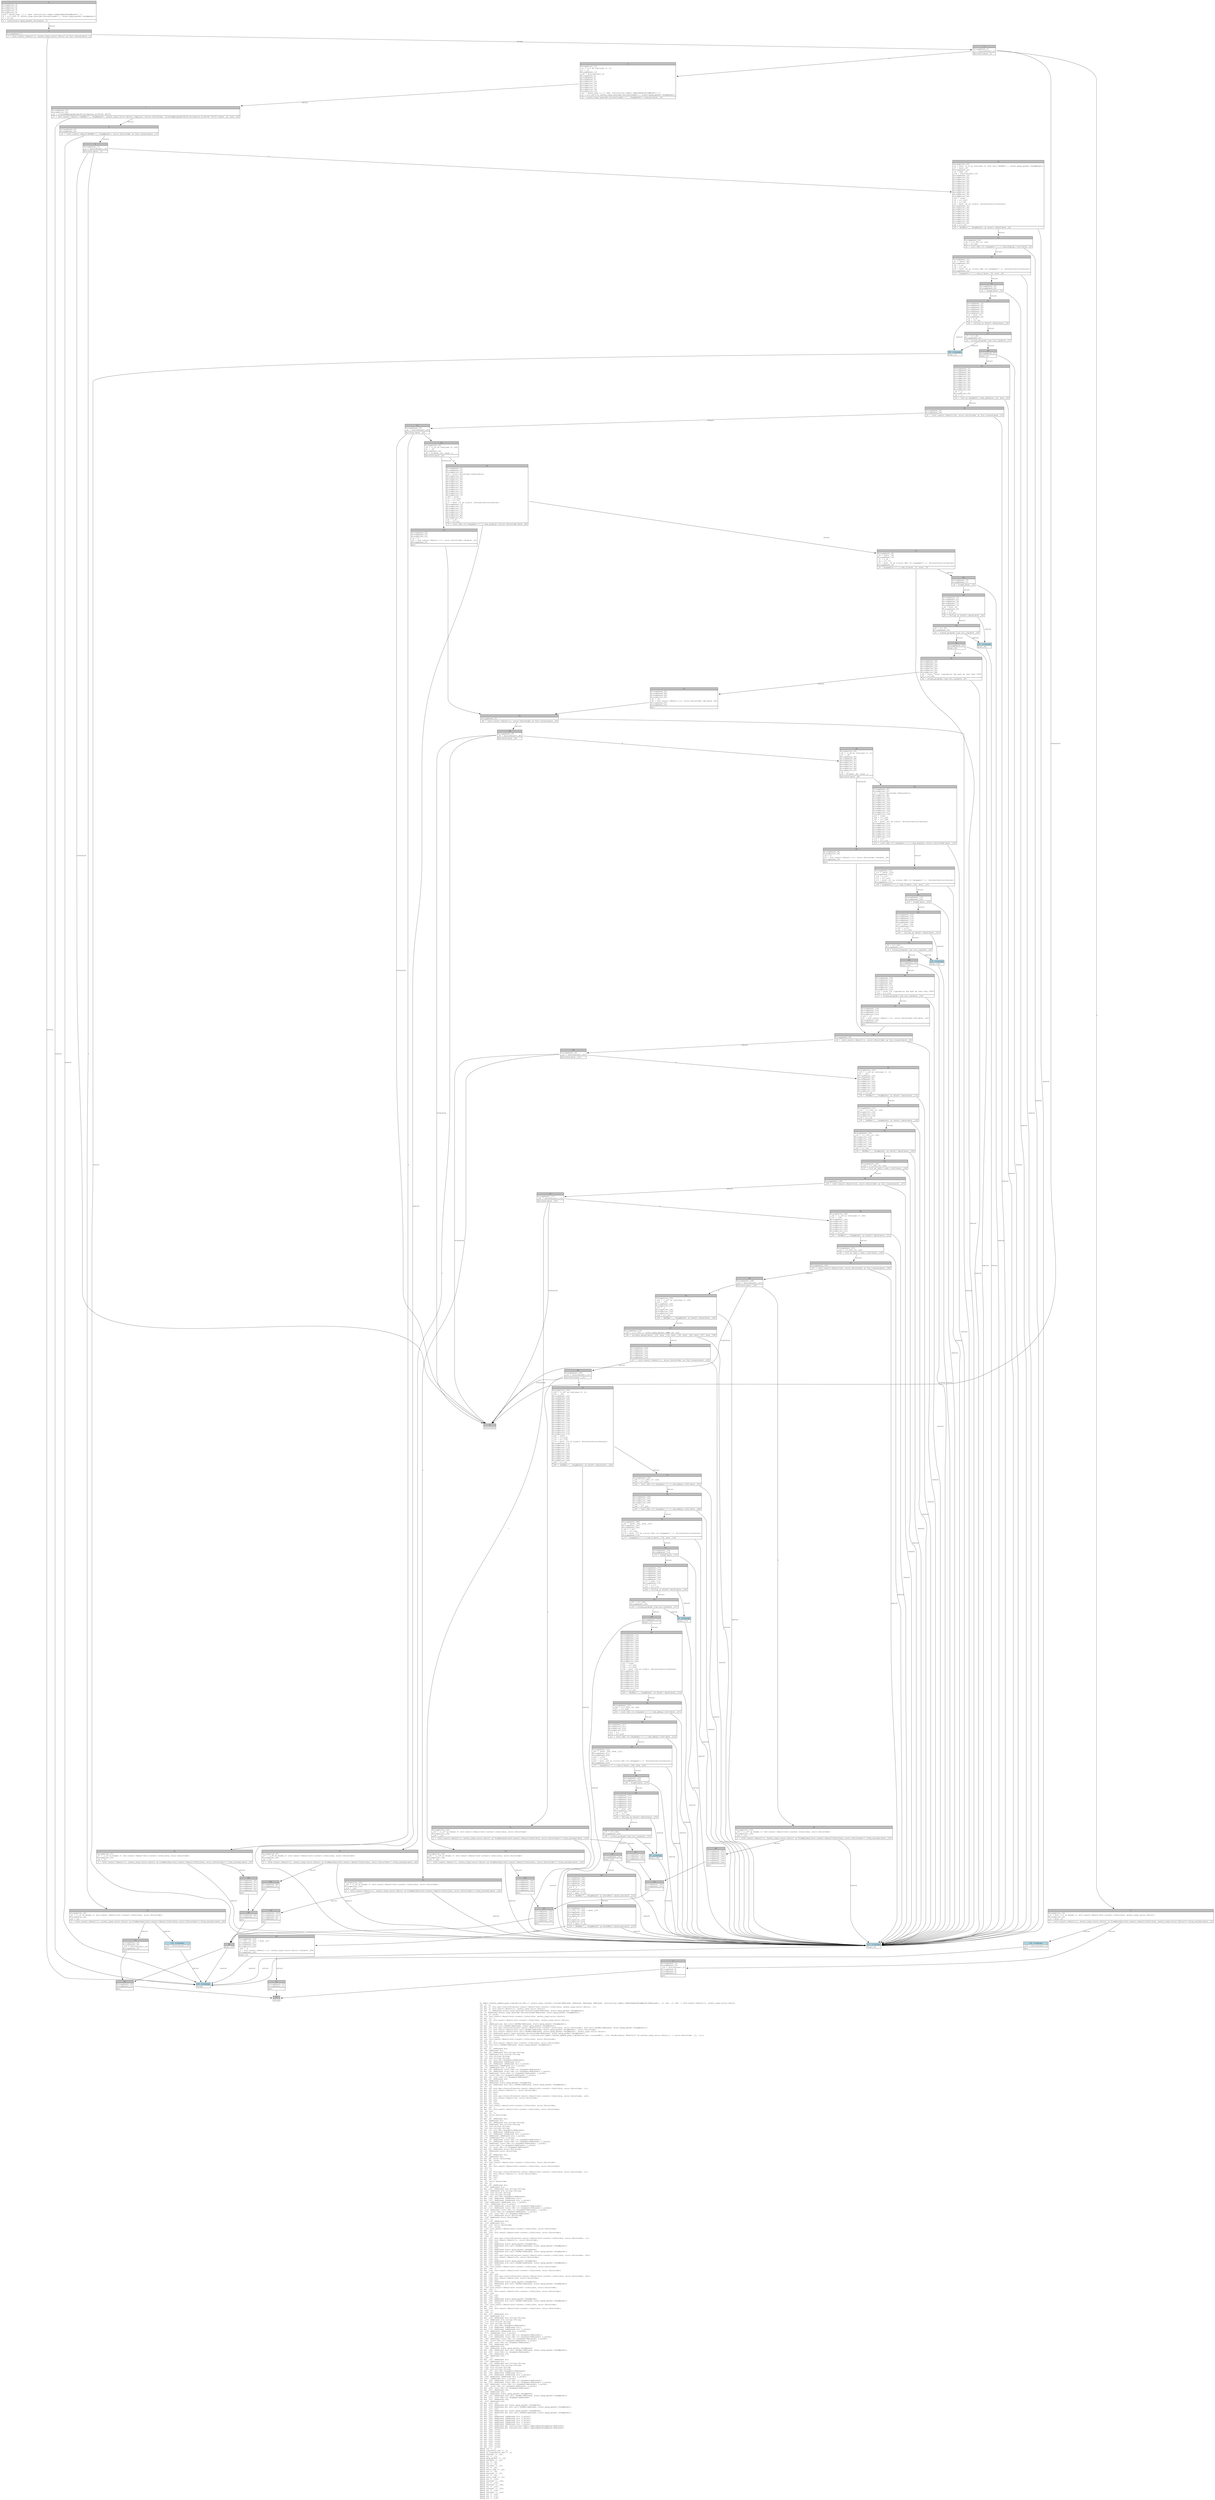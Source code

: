 digraph Mir_0_5571 {
    graph [fontname="Courier, monospace"];
    node [fontname="Courier, monospace"];
    edge [fontname="Courier, monospace"];
    label=<fn admin::handle_update_perp_liquidation_fee(_1: anchor_lang::context::Context&lt;ReErased, ReErased, ReErased, ReErased, instructions::admin::AdminUpdatePerpMarket&lt;ReErased&gt;&gt;, _2: u32, _3: u32) -&gt; std::result::Result&lt;(), anchor_lang::error::Error&gt;<br align="left"/>let _4: ();<br align="left"/>let mut _5: std::ops::ControlFlow&lt;std::result::Result&lt;std::convert::Infallible, anchor_lang::error::Error&gt;, ()&gt;;<br align="left"/>let mut _6: std::result::Result&lt;(), anchor_lang::error::Error&gt;;<br align="left"/>let mut _7: &amp;ReErased anchor_lang::prelude::AccountLoader&lt;ReErased, state::perp_market::PerpMarket&gt;;<br align="left"/>let _8: &amp;ReErased anchor_lang::prelude::AccountLoader&lt;ReErased, state::perp_market::PerpMarket&gt;;<br align="left"/>let mut _9: isize;<br align="left"/>let _10: std::result::Result&lt;std::convert::Infallible, anchor_lang::error::Error&gt;;<br align="left"/>let mut _11: !;<br align="left"/>let mut _12: std::result::Result&lt;std::convert::Infallible, anchor_lang::error::Error&gt;;<br align="left"/>let _13: ();<br align="left"/>let _14: &amp;ReErased mut std::cell::RefMut&lt;ReErased, state::perp_market::PerpMarket&gt;;<br align="left"/>let mut _15: std::cell::RefMut&lt;ReErased, state::perp_market::PerpMarket&gt;;<br align="left"/>let mut _16: std::ops::ControlFlow&lt;std::result::Result&lt;std::convert::Infallible, error::ErrorCode&gt;, std::cell::RefMut&lt;ReErased, state::perp_market::PerpMarket&gt;&gt;;<br align="left"/>let mut _17: std::result::Result&lt;std::cell::RefMut&lt;ReErased, state::perp_market::PerpMarket&gt;, error::ErrorCode&gt;;<br align="left"/>let mut _18: std::result::Result&lt;std::cell::RefMut&lt;ReErased, state::perp_market::PerpMarket&gt;, anchor_lang::error::Error&gt;;<br align="left"/>let mut _19: &amp;ReErased anchor_lang::prelude::AccountLoader&lt;ReErased, state::perp_market::PerpMarket&gt;;<br align="left"/>let mut _20: Closure(DefId(0:5572 ~ drift[d311]::instructions::admin::handle_update_perp_liquidation_fee::{closure#0}), [i32, Binder(extern &quot;RustCall&quot; fn((anchor_lang::error::Error,)) -&gt; error::ErrorCode, []), ()]);<br align="left"/>let mut _21: isize;<br align="left"/>let _22: std::result::Result&lt;std::convert::Infallible, error::ErrorCode&gt;;<br align="left"/>let mut _23: !;<br align="left"/>let mut _24: std::result::Result&lt;std::convert::Infallible, error::ErrorCode&gt;;<br align="left"/>let _25: std::cell::RefMut&lt;ReErased, state::perp_market::PerpMarket&gt;;<br align="left"/>let _26: ();<br align="left"/>let mut _27: &amp;ReErased str;<br align="left"/>let _28: &amp;ReErased str;<br align="left"/>let mut _29: &amp;ReErased std::string::String;<br align="left"/>let _30: &amp;ReErased std::string::String;<br align="left"/>let _31: std::string::String;<br align="left"/>let _32: std::string::String;<br align="left"/>let mut _33: std::fmt::Arguments&lt;ReErased&gt;;<br align="left"/>let mut _34: &amp;ReErased [&amp;ReErased str];<br align="left"/>let mut _35: &amp;ReErased [&amp;ReErased str; 2_usize];<br align="left"/>let _36: &amp;ReErased [&amp;ReErased str; 2_usize];<br align="left"/>let _37: [&amp;ReErased str; 2_usize];<br align="left"/>let mut _38: &amp;ReErased [core::fmt::rt::Argument&lt;ReErased&gt;];<br align="left"/>let mut _39: &amp;ReErased [core::fmt::rt::Argument&lt;ReErased&gt;; 1_usize];<br align="left"/>let _40: &amp;ReErased [core::fmt::rt::Argument&lt;ReErased&gt;; 1_usize];<br align="left"/>let _41: [core::fmt::rt::Argument&lt;ReErased&gt;; 1_usize];<br align="left"/>let mut _42: core::fmt::rt::Argument&lt;ReErased&gt;;<br align="left"/>let mut _43: &amp;ReErased u16;<br align="left"/>let _44: &amp;ReErased u16;<br align="left"/>let _45: &amp;ReErased state::perp_market::PerpMarket;<br align="left"/>let mut _46: &amp;ReErased std::cell::RefMut&lt;ReErased, state::perp_market::PerpMarket&gt;;<br align="left"/>let _47: ();<br align="left"/>let mut _48: std::ops::ControlFlow&lt;std::result::Result&lt;std::convert::Infallible, error::ErrorCode&gt;, ()&gt;;<br align="left"/>let mut _49: std::result::Result&lt;(), error::ErrorCode&gt;;<br align="left"/>let mut _50: bool;<br align="left"/>let mut _51: u32;<br align="left"/>let mut _52: std::ops::ControlFlow&lt;std::result::Result&lt;std::convert::Infallible, error::ErrorCode&gt;, u32&gt;;<br align="left"/>let mut _53: std::result::Result&lt;u32, error::ErrorCode&gt;;<br align="left"/>let mut _54: u32;<br align="left"/>let mut _55: u32;<br align="left"/>let mut _56: isize;<br align="left"/>let _57: std::result::Result&lt;std::convert::Infallible, error::ErrorCode&gt;;<br align="left"/>let mut _58: !;<br align="left"/>let mut _59: std::result::Result&lt;std::convert::Infallible, error::ErrorCode&gt;;<br align="left"/>let _60: u32;<br align="left"/>let mut _61: ();<br align="left"/>let _62: error::ErrorCode;<br align="left"/>let _63: ();<br align="left"/>let mut _64: &amp;ReErased str;<br align="left"/>let _65: &amp;ReErased str;<br align="left"/>let mut _66: &amp;ReErased std::string::String;<br align="left"/>let _67: &amp;ReErased std::string::String;<br align="left"/>let _68: std::string::String;<br align="left"/>let _69: std::string::String;<br align="left"/>let mut _70: std::fmt::Arguments&lt;ReErased&gt;;<br align="left"/>let mut _71: &amp;ReErased [&amp;ReErased str];<br align="left"/>let mut _72: &amp;ReErased [&amp;ReErased str; 2_usize];<br align="left"/>let _73: &amp;ReErased [&amp;ReErased str; 2_usize];<br align="left"/>let _74: [&amp;ReErased str; 2_usize];<br align="left"/>let mut _75: &amp;ReErased [core::fmt::rt::Argument&lt;ReErased&gt;];<br align="left"/>let mut _76: &amp;ReErased [core::fmt::rt::Argument&lt;ReErased&gt;; 1_usize];<br align="left"/>let _77: &amp;ReErased [core::fmt::rt::Argument&lt;ReErased&gt;; 1_usize];<br align="left"/>let _78: [core::fmt::rt::Argument&lt;ReErased&gt;; 1_usize];<br align="left"/>let mut _79: core::fmt::rt::Argument&lt;ReErased&gt;;<br align="left"/>let mut _80: &amp;ReErased error::ErrorCode;<br align="left"/>let _81: &amp;ReErased error::ErrorCode;<br align="left"/>let _82: ();<br align="left"/>let mut _83: &amp;ReErased str;<br align="left"/>let _84: &amp;ReErased str;<br align="left"/>let mut _85: error::ErrorCode;<br align="left"/>let mut _86: isize;<br align="left"/>let _87: std::result::Result&lt;std::convert::Infallible, error::ErrorCode&gt;;<br align="left"/>let mut _88: !;<br align="left"/>let mut _89: std::result::Result&lt;std::convert::Infallible, error::ErrorCode&gt;;<br align="left"/>let _90: ();<br align="left"/>let _91: ();<br align="left"/>let mut _92: std::ops::ControlFlow&lt;std::result::Result&lt;std::convert::Infallible, error::ErrorCode&gt;, ()&gt;;<br align="left"/>let mut _93: std::result::Result&lt;(), error::ErrorCode&gt;;<br align="left"/>let mut _94: bool;<br align="left"/>let mut _95: u32;<br align="left"/>let mut _96: ();<br align="left"/>let _97: error::ErrorCode;<br align="left"/>let _98: ();<br align="left"/>let mut _99: &amp;ReErased str;<br align="left"/>let _100: &amp;ReErased str;<br align="left"/>let mut _101: &amp;ReErased std::string::String;<br align="left"/>let _102: &amp;ReErased std::string::String;<br align="left"/>let _103: std::string::String;<br align="left"/>let _104: std::string::String;<br align="left"/>let mut _105: std::fmt::Arguments&lt;ReErased&gt;;<br align="left"/>let mut _106: &amp;ReErased [&amp;ReErased str];<br align="left"/>let mut _107: &amp;ReErased [&amp;ReErased str; 2_usize];<br align="left"/>let _108: &amp;ReErased [&amp;ReErased str; 2_usize];<br align="left"/>let _109: [&amp;ReErased str; 2_usize];<br align="left"/>let mut _110: &amp;ReErased [core::fmt::rt::Argument&lt;ReErased&gt;];<br align="left"/>let mut _111: &amp;ReErased [core::fmt::rt::Argument&lt;ReErased&gt;; 1_usize];<br align="left"/>let _112: &amp;ReErased [core::fmt::rt::Argument&lt;ReErased&gt;; 1_usize];<br align="left"/>let _113: [core::fmt::rt::Argument&lt;ReErased&gt;; 1_usize];<br align="left"/>let mut _114: core::fmt::rt::Argument&lt;ReErased&gt;;<br align="left"/>let mut _115: &amp;ReErased error::ErrorCode;<br align="left"/>let _116: &amp;ReErased error::ErrorCode;<br align="left"/>let _117: ();<br align="left"/>let mut _118: &amp;ReErased str;<br align="left"/>let _119: &amp;ReErased str;<br align="left"/>let mut _120: error::ErrorCode;<br align="left"/>let mut _121: isize;<br align="left"/>let _122: std::result::Result&lt;std::convert::Infallible, error::ErrorCode&gt;;<br align="left"/>let mut _123: !;<br align="left"/>let mut _124: std::result::Result&lt;std::convert::Infallible, error::ErrorCode&gt;;<br align="left"/>let _125: ();<br align="left"/>let _126: ();<br align="left"/>let mut _127: std::ops::ControlFlow&lt;std::result::Result&lt;std::convert::Infallible, error::ErrorCode&gt;, ()&gt;;<br align="left"/>let mut _128: std::result::Result&lt;(), error::ErrorCode&gt;;<br align="left"/>let mut _129: u32;<br align="left"/>let mut _130: &amp;ReErased state::perp_market::PerpMarket;<br align="left"/>let mut _131: &amp;ReErased std::cell::RefMut&lt;ReErased, state::perp_market::PerpMarket&gt;;<br align="left"/>let mut _132: u32;<br align="left"/>let mut _133: &amp;ReErased state::perp_market::PerpMarket;<br align="left"/>let mut _134: &amp;ReErased std::cell::RefMut&lt;ReErased, state::perp_market::PerpMarket&gt;;<br align="left"/>let mut _135: u32;<br align="left"/>let mut _136: std::ops::ControlFlow&lt;std::result::Result&lt;std::convert::Infallible, error::ErrorCode&gt;, u32&gt;;<br align="left"/>let mut _137: std::result::Result&lt;u32, error::ErrorCode&gt;;<br align="left"/>let mut _138: u16;<br align="left"/>let mut _139: &amp;ReErased state::perp_market::PerpMarket;<br align="left"/>let mut _140: &amp;ReErased std::cell::RefMut&lt;ReErased, state::perp_market::PerpMarket&gt;;<br align="left"/>let mut _141: isize;<br align="left"/>let _142: std::result::Result&lt;std::convert::Infallible, error::ErrorCode&gt;;<br align="left"/>let mut _143: !;<br align="left"/>let mut _144: std::result::Result&lt;std::convert::Infallible, error::ErrorCode&gt;;<br align="left"/>let _145: u32;<br align="left"/>let mut _146: u32;<br align="left"/>let mut _147: std::ops::ControlFlow&lt;std::result::Result&lt;std::convert::Infallible, error::ErrorCode&gt;, u32&gt;;<br align="left"/>let mut _148: std::result::Result&lt;u32, error::ErrorCode&gt;;<br align="left"/>let mut _149: u16;<br align="left"/>let mut _150: &amp;ReErased state::perp_market::PerpMarket;<br align="left"/>let mut _151: &amp;ReErased std::cell::RefMut&lt;ReErased, state::perp_market::PerpMarket&gt;;<br align="left"/>let mut _152: isize;<br align="left"/>let _153: std::result::Result&lt;std::convert::Infallible, error::ErrorCode&gt;;<br align="left"/>let mut _154: !;<br align="left"/>let mut _155: std::result::Result&lt;std::convert::Infallible, error::ErrorCode&gt;;<br align="left"/>let _156: u32;<br align="left"/>let mut _157: u32;<br align="left"/>let mut _158: u32;<br align="left"/>let mut _159: &amp;ReErased state::perp_market::PerpMarket;<br align="left"/>let mut _160: &amp;ReErased std::cell::RefMut&lt;ReErased, state::perp_market::PerpMarket&gt;;<br align="left"/>let mut _161: isize;<br align="left"/>let _162: std::result::Result&lt;std::convert::Infallible, error::ErrorCode&gt;;<br align="left"/>let mut _163: !;<br align="left"/>let mut _164: std::result::Result&lt;std::convert::Infallible, error::ErrorCode&gt;;<br align="left"/>let _165: ();<br align="left"/>let _166: ();<br align="left"/>let mut _167: &amp;ReErased str;<br align="left"/>let _168: &amp;ReErased str;<br align="left"/>let mut _169: &amp;ReErased std::string::String;<br align="left"/>let _170: &amp;ReErased std::string::String;<br align="left"/>let _171: std::string::String;<br align="left"/>let _172: std::string::String;<br align="left"/>let mut _173: std::fmt::Arguments&lt;ReErased&gt;;<br align="left"/>let mut _174: &amp;ReErased [&amp;ReErased str];<br align="left"/>let mut _175: &amp;ReErased [&amp;ReErased str; 2_usize];<br align="left"/>let _176: &amp;ReErased [&amp;ReErased str; 2_usize];<br align="left"/>let _177: [&amp;ReErased str; 2_usize];<br align="left"/>let mut _178: &amp;ReErased [core::fmt::rt::Argument&lt;ReErased&gt;];<br align="left"/>let mut _179: &amp;ReErased [core::fmt::rt::Argument&lt;ReErased&gt;; 2_usize];<br align="left"/>let _180: &amp;ReErased [core::fmt::rt::Argument&lt;ReErased&gt;; 2_usize];<br align="left"/>let _181: [core::fmt::rt::Argument&lt;ReErased&gt;; 2_usize];<br align="left"/>let mut _182: core::fmt::rt::Argument&lt;ReErased&gt;;<br align="left"/>let mut _183: &amp;ReErased u32;<br align="left"/>let _184: &amp;ReErased u32;<br align="left"/>let _185: &amp;ReErased state::perp_market::PerpMarket;<br align="left"/>let mut _186: &amp;ReErased std::cell::RefMut&lt;ReErased, state::perp_market::PerpMarket&gt;;<br align="left"/>let mut _187: core::fmt::rt::Argument&lt;ReErased&gt;;<br align="left"/>let mut _188: &amp;ReErased u32;<br align="left"/>let _189: &amp;ReErased u32;<br align="left"/>let _190: ();<br align="left"/>let mut _191: &amp;ReErased str;<br align="left"/>let _192: &amp;ReErased str;<br align="left"/>let mut _193: &amp;ReErased std::string::String;<br align="left"/>let _194: &amp;ReErased std::string::String;<br align="left"/>let _195: std::string::String;<br align="left"/>let _196: std::string::String;<br align="left"/>let mut _197: std::fmt::Arguments&lt;ReErased&gt;;<br align="left"/>let mut _198: &amp;ReErased [&amp;ReErased str];<br align="left"/>let mut _199: &amp;ReErased [&amp;ReErased str; 2_usize];<br align="left"/>let _200: &amp;ReErased [&amp;ReErased str; 2_usize];<br align="left"/>let _201: [&amp;ReErased str; 2_usize];<br align="left"/>let mut _202: &amp;ReErased [core::fmt::rt::Argument&lt;ReErased&gt;];<br align="left"/>let mut _203: &amp;ReErased [core::fmt::rt::Argument&lt;ReErased&gt;; 2_usize];<br align="left"/>let _204: &amp;ReErased [core::fmt::rt::Argument&lt;ReErased&gt;; 2_usize];<br align="left"/>let _205: [core::fmt::rt::Argument&lt;ReErased&gt;; 2_usize];<br align="left"/>let mut _206: core::fmt::rt::Argument&lt;ReErased&gt;;<br align="left"/>let mut _207: &amp;ReErased u32;<br align="left"/>let _208: &amp;ReErased u32;<br align="left"/>let _209: &amp;ReErased state::perp_market::PerpMarket;<br align="left"/>let mut _210: &amp;ReErased std::cell::RefMut&lt;ReErased, state::perp_market::PerpMarket&gt;;<br align="left"/>let mut _211: core::fmt::rt::Argument&lt;ReErased&gt;;<br align="left"/>let mut _212: &amp;ReErased u32;<br align="left"/>let _213: &amp;ReErased u32;<br align="left"/>let mut _214: u32;<br align="left"/>let mut _215: &amp;ReErased mut state::perp_market::PerpMarket;<br align="left"/>let mut _216: &amp;ReErased mut std::cell::RefMut&lt;ReErased, state::perp_market::PerpMarket&gt;;<br align="left"/>let mut _217: u32;<br align="left"/>let mut _218: &amp;ReErased mut state::perp_market::PerpMarket;<br align="left"/>let mut _219: &amp;ReErased mut std::cell::RefMut&lt;ReErased, state::perp_market::PerpMarket&gt;;<br align="left"/>let mut _220: ();<br align="left"/>let mut _221: &amp;ReErased [&amp;ReErased str; 2_usize];<br align="left"/>let mut _222: &amp;ReErased [&amp;ReErased str; 2_usize];<br align="left"/>let mut _223: &amp;ReErased [&amp;ReErased str; 2_usize];<br align="left"/>let mut _224: &amp;ReErased [&amp;ReErased str; 2_usize];<br align="left"/>let mut _225: &amp;ReErased [&amp;ReErased str; 2_usize];<br align="left"/>let mut _226: &amp;ReErased mut instructions::admin::AdminUpdatePerpMarket&lt;ReErased&gt;;<br align="left"/>let mut _227: &amp;ReErased mut instructions::admin::AdminUpdatePerpMarket&lt;ReErased&gt;;<br align="left"/>let mut _228: isize;<br align="left"/>let mut _229: isize;<br align="left"/>let mut _230: isize;<br align="left"/>let mut _231: isize;<br align="left"/>let mut _232: isize;<br align="left"/>let mut _233: isize;<br align="left"/>let mut _234: isize;<br align="left"/>let mut _235: isize;<br align="left"/>let mut _236: isize;<br align="left"/>let mut _237: isize;<br align="left"/>debug ctx =&gt; _1;<br align="left"/>debug liquidator_fee =&gt; _2;<br align="left"/>debug if_liquidation_fee =&gt; _3;<br align="left"/>debug residual =&gt; _10;<br align="left"/>debug val =&gt; _13;<br align="left"/>debug perp_market =&gt; _14;<br align="left"/>debug residual =&gt; _22;<br align="left"/>debug val =&gt; _25;<br align="left"/>debug res =&gt; _32;<br align="left"/>debug residual =&gt; _57;<br align="left"/>debug val =&gt; _60;<br align="left"/>debug error_code =&gt; _62;<br align="left"/>debug res =&gt; _69;<br align="left"/>debug residual =&gt; _87;<br align="left"/>debug val =&gt; _90;<br align="left"/>debug error_code =&gt; _97;<br align="left"/>debug res =&gt; _104;<br align="left"/>debug residual =&gt; _122;<br align="left"/>debug val =&gt; _125;<br align="left"/>debug residual =&gt; _142;<br align="left"/>debug val =&gt; _145;<br align="left"/>debug residual =&gt; _153;<br align="left"/>debug val =&gt; _156;<br align="left"/>debug residual =&gt; _162;<br align="left"/>debug val =&gt; _165;<br align="left"/>debug res =&gt; _172;<br align="left"/>debug res =&gt; _196;<br align="left"/>>;
    bb0__0_5571 [shape="none", label=<<table border="0" cellborder="1" cellspacing="0"><tr><td bgcolor="gray" align="center" colspan="1">0</td></tr><tr><td align="left" balign="left">StorageLive(_4)<br/>StorageLive(_5)<br/>StorageLive(_6)<br/>StorageLive(_7)<br/>StorageLive(_8)<br/>_226 = deref_copy (_1.1: &amp;mut instructions::admin::AdminUpdatePerpMarket&lt;'_&gt;)<br/>_8 = &amp;((*_226).2: anchor_lang::prelude::AccountLoader&lt;'_, state::perp_market::PerpMarket&gt;)<br/>_7 = &amp;(*_8)<br/></td></tr><tr><td align="left">_6 = constraints::perp_market_valid(move _7)</td></tr></table>>];
    bb1__0_5571 [shape="none", label=<<table border="0" cellborder="1" cellspacing="0"><tr><td bgcolor="gray" align="center" colspan="1">1</td></tr><tr><td align="left" balign="left">StorageDead(_7)<br/></td></tr><tr><td align="left">_5 = &lt;std::result::Result&lt;(), anchor_lang::error::Error&gt; as Try&gt;::branch(move _6)</td></tr></table>>];
    bb2__0_5571 [shape="none", label=<<table border="0" cellborder="1" cellspacing="0"><tr><td bgcolor="gray" align="center" colspan="1">2</td></tr><tr><td align="left" balign="left">StorageDead(_6)<br/>_9 = discriminant(_5)<br/></td></tr><tr><td align="left">switchInt(move _9)</td></tr></table>>];
    bb3__0_5571 [shape="none", label=<<table border="0" cellborder="1" cellspacing="0"><tr><td bgcolor="gray" align="center" colspan="1">3</td></tr><tr><td align="left" balign="left">StorageLive(_13)<br/>_13 = ((_5 as Continue).0: ())<br/>_4 = _13<br/>StorageDead(_13)<br/>_228 = discriminant(_5)<br/>StorageDead(_8)<br/>StorageDead(_5)<br/>StorageDead(_4)<br/>StorageLive(_14)<br/>StorageLive(_15)<br/>StorageLive(_16)<br/>StorageLive(_17)<br/>StorageLive(_18)<br/>StorageLive(_19)<br/>_227 = deref_copy (_1.1: &amp;mut instructions::admin::AdminUpdatePerpMarket&lt;'_&gt;)<br/>_19 = &amp;((*_227).2: anchor_lang::prelude::AccountLoader&lt;'_, state::perp_market::PerpMarket&gt;)<br/></td></tr><tr><td align="left">_18 = anchor_lang::prelude::AccountLoader::&lt;'_, PerpMarket&gt;::load_mut(move _19)</td></tr></table>>];
    bb4__0_5571 [shape="none", label=<<table border="0" cellborder="1" cellspacing="0"><tr><td bgcolor="gray" align="center" colspan="1">4</td></tr><tr><td align="left">unreachable</td></tr></table>>];
    bb5__0_5571 [shape="none", label=<<table border="0" cellborder="1" cellspacing="0"><tr><td bgcolor="gray" align="center" colspan="1">5</td></tr><tr><td align="left" balign="left">StorageLive(_10)<br/>_10 = move ((_5 as Break).0: std::result::Result&lt;std::convert::Infallible, anchor_lang::error::Error&gt;)<br/>StorageLive(_12)<br/>_12 = move _10<br/></td></tr><tr><td align="left">_0 = &lt;std::result::Result&lt;(), anchor_lang::error::Error&gt; as FromResidual&lt;std::result::Result&lt;Infallible, anchor_lang::error::Error&gt;&gt;&gt;::from_residual(move _12)</td></tr></table>>];
    bb6__0_5571 [shape="none", label=<<table border="0" cellborder="1" cellspacing="0"><tr><td bgcolor="gray" align="center" colspan="1">6</td></tr><tr><td align="left" balign="left">StorageDead(_12)<br/>StorageDead(_10)<br/>_234 = discriminant(_5)<br/>StorageDead(_8)<br/>StorageDead(_5)<br/>StorageDead(_4)<br/></td></tr><tr><td align="left">goto</td></tr></table>>];
    bb7__0_5571 [shape="none", label=<<table border="0" cellborder="1" cellspacing="0"><tr><td bgcolor="gray" align="center" colspan="1">7</td></tr><tr><td align="left" balign="left">StorageDead(_19)<br/>StorageLive(_20)<br/>_20 = {closure@programs/drift/src/macros.rs:58:44: 58:47}<br/></td></tr><tr><td align="left">_17 = std::result::Result::&lt;RefMut&lt;'_, PerpMarket&gt;, anchor_lang::error::Error&gt;::map_err::&lt;error::ErrorCode, {closure@programs/drift/src/macros.rs:58:44: 58:47}&gt;(move _18, move _20)</td></tr></table>>];
    bb8__0_5571 [shape="none", label=<<table border="0" cellborder="1" cellspacing="0"><tr><td bgcolor="gray" align="center" colspan="1">8</td></tr><tr><td align="left" balign="left">StorageDead(_20)<br/>StorageDead(_18)<br/></td></tr><tr><td align="left">_16 = &lt;std::result::Result&lt;RefMut&lt;'_, PerpMarket&gt;, error::ErrorCode&gt; as Try&gt;::branch(move _17)</td></tr></table>>];
    bb9__0_5571 [shape="none", label=<<table border="0" cellborder="1" cellspacing="0"><tr><td bgcolor="gray" align="center" colspan="1">9</td></tr><tr><td align="left" balign="left">StorageDead(_17)<br/>_21 = discriminant(_16)<br/></td></tr><tr><td align="left">switchInt(move _21)</td></tr></table>>];
    bb10__0_5571 [shape="none", label=<<table border="0" cellborder="1" cellspacing="0"><tr><td bgcolor="gray" align="center" colspan="1">10</td></tr><tr><td align="left" balign="left">StorageLive(_25)<br/>_25 = move ((_16 as Continue).0: std::cell::RefMut&lt;'_, state::perp_market::PerpMarket&gt;)<br/>_15 = move _25<br/>StorageDead(_25)<br/>_14 = &amp;mut _15<br/>_232 = discriminant(_16)<br/>StorageDead(_16)<br/>StorageLive(_26)<br/>StorageLive(_27)<br/>StorageLive(_28)<br/>StorageLive(_29)<br/>StorageLive(_30)<br/>StorageLive(_31)<br/>StorageLive(_32)<br/>StorageLive(_33)<br/>StorageLive(_34)<br/>StorageLive(_35)<br/>StorageLive(_36)<br/>_225 = const _<br/>_36 = &amp;(*_225)<br/>_35 = &amp;(*_36)<br/>_34 = move _35 as &amp;[&amp;str] (PointerCoercion(Unsize))<br/>StorageDead(_35)<br/>StorageLive(_38)<br/>StorageLive(_39)<br/>StorageLive(_40)<br/>StorageLive(_41)<br/>StorageLive(_42)<br/>StorageLive(_43)<br/>StorageLive(_44)<br/>StorageLive(_45)<br/>StorageLive(_46)<br/>_46 = &amp;(*_14)<br/></td></tr><tr><td align="left">_45 = &lt;RefMut&lt;'_, PerpMarket&gt; as Deref&gt;::deref(move _46)</td></tr></table>>];
    bb11__0_5571 [shape="none", label=<<table border="0" cellborder="1" cellspacing="0"><tr><td bgcolor="gray" align="center" colspan="1">11</td></tr><tr><td align="left" balign="left">StorageLive(_22)<br/>_22 = ((_16 as Break).0: std::result::Result&lt;std::convert::Infallible, error::ErrorCode&gt;)<br/>StorageLive(_24)<br/>_24 = _22<br/></td></tr><tr><td align="left">_0 = &lt;std::result::Result&lt;(), anchor_lang::error::Error&gt; as FromResidual&lt;std::result::Result&lt;Infallible, error::ErrorCode&gt;&gt;&gt;::from_residual(move _24)</td></tr></table>>];
    bb12__0_5571 [shape="none", label=<<table border="0" cellborder="1" cellspacing="0"><tr><td bgcolor="gray" align="center" colspan="1">12</td></tr><tr><td align="left" balign="left">StorageDead(_24)<br/>StorageDead(_22)<br/>_230 = discriminant(_16)<br/>StorageDead(_16)<br/></td></tr><tr><td align="left">goto</td></tr></table>>];
    bb13__0_5571 [shape="none", label=<<table border="0" cellborder="1" cellspacing="0"><tr><td bgcolor="gray" align="center" colspan="1">13</td></tr><tr><td align="left" balign="left">StorageDead(_46)<br/>_44 = &amp;((*_45).21: u16)<br/>_43 = &amp;(*_44)<br/></td></tr><tr><td align="left">_42 = core::fmt::rt::Argument::&lt;'_&gt;::new_display::&lt;u16&gt;(move _43)</td></tr></table>>];
    bb14__0_5571 [shape="none", label=<<table border="0" cellborder="1" cellspacing="0"><tr><td bgcolor="gray" align="center" colspan="1">14</td></tr><tr><td align="left" balign="left">StorageDead(_43)<br/>_41 = [move _42]<br/>StorageDead(_42)<br/>_40 = &amp;_41<br/>_39 = &amp;(*_40)<br/>_38 = move _39 as &amp;[core::fmt::rt::Argument&lt;'_&gt;] (PointerCoercion(Unsize))<br/>StorageDead(_39)<br/></td></tr><tr><td align="left">_33 = Arguments::&lt;'_&gt;::new_v1(move _34, move _38)</td></tr></table>>];
    bb15__0_5571 [shape="none", label=<<table border="0" cellborder="1" cellspacing="0"><tr><td bgcolor="gray" align="center" colspan="1">15</td></tr><tr><td align="left" balign="left">StorageDead(_38)<br/>StorageDead(_34)<br/></td></tr><tr><td align="left">_32 = format(move _33)</td></tr></table>>];
    bb16__0_5571 [shape="none", label=<<table border="0" cellborder="1" cellspacing="0"><tr><td bgcolor="gray" align="center" colspan="1">16</td></tr><tr><td align="left" balign="left">StorageDead(_33)<br/>StorageDead(_45)<br/>StorageDead(_44)<br/>StorageDead(_41)<br/>StorageDead(_40)<br/>StorageDead(_36)<br/>_31 = move _32<br/>StorageDead(_32)<br/>_30 = &amp;_31<br/>_29 = &amp;(*_30)<br/></td></tr><tr><td align="left">_28 = &lt;String as Deref&gt;::deref(move _29)</td></tr></table>>];
    bb17__0_5571 [shape="none", label=<<table border="0" cellborder="1" cellspacing="0"><tr><td bgcolor="gray" align="center" colspan="1">17</td></tr><tr><td align="left" balign="left">_27 = &amp;(*_28)<br/>StorageDead(_29)<br/></td></tr><tr><td align="left">_26 = solana_program::log::sol_log(move _27)</td></tr></table>>];
    bb18__0_5571 [shape="none", label=<<table border="0" cellborder="1" cellspacing="0"><tr><td bgcolor="gray" align="center" colspan="1">18</td></tr><tr><td align="left" balign="left">StorageDead(_27)<br/></td></tr><tr><td align="left">drop(_31)</td></tr></table>>];
    bb19__0_5571 [shape="none", label=<<table border="0" cellborder="1" cellspacing="0"><tr><td bgcolor="gray" align="center" colspan="1">19</td></tr><tr><td align="left" balign="left">StorageDead(_31)<br/>StorageDead(_30)<br/>StorageDead(_28)<br/>StorageDead(_26)<br/>StorageLive(_47)<br/>StorageLive(_48)<br/>StorageLive(_49)<br/>StorageLive(_50)<br/>StorageLive(_51)<br/>StorageLive(_52)<br/>StorageLive(_53)<br/>StorageLive(_54)<br/>_54 = _2<br/>StorageLive(_55)<br/>_55 = _3<br/></td></tr><tr><td align="left">_53 = &lt;u32 as SafeMath&gt;::safe_add(move _54, move _55)</td></tr></table>>];
    bb20__0_5571 [shape="none", label=<<table border="0" cellborder="1" cellspacing="0"><tr><td bgcolor="gray" align="center" colspan="1">20</td></tr><tr><td align="left" balign="left">StorageDead(_55)<br/>StorageDead(_54)<br/></td></tr><tr><td align="left">_52 = &lt;std::result::Result&lt;u32, error::ErrorCode&gt; as Try&gt;::branch(move _53)</td></tr></table>>];
    bb21__0_5571 [shape="none", label=<<table border="0" cellborder="1" cellspacing="0"><tr><td bgcolor="gray" align="center" colspan="1">21</td></tr><tr><td align="left" balign="left">StorageDead(_53)<br/>_56 = discriminant(_52)<br/></td></tr><tr><td align="left">switchInt(move _56)</td></tr></table>>];
    bb22__0_5571 [shape="none", label=<<table border="0" cellborder="1" cellspacing="0"><tr><td bgcolor="gray" align="center" colspan="1">22</td></tr><tr><td align="left" balign="left">StorageLive(_60)<br/>_60 = ((_52 as Continue).0: u32)<br/>_51 = _60<br/>StorageDead(_60)<br/>_50 = Lt(move _51, const _)<br/></td></tr><tr><td align="left">switchInt(move _50)</td></tr></table>>];
    bb23__0_5571 [shape="none", label=<<table border="0" cellborder="1" cellspacing="0"><tr><td bgcolor="gray" align="center" colspan="1">23</td></tr><tr><td align="left" balign="left">StorageLive(_57)<br/>_57 = ((_52 as Break).0: std::result::Result&lt;std::convert::Infallible, error::ErrorCode&gt;)<br/>StorageLive(_59)<br/>_59 = _57<br/></td></tr><tr><td align="left">_0 = &lt;std::result::Result&lt;(), anchor_lang::error::Error&gt; as FromResidual&lt;std::result::Result&lt;Infallible, error::ErrorCode&gt;&gt;&gt;::from_residual(move _59)</td></tr></table>>];
    bb24__0_5571 [shape="none", label=<<table border="0" cellborder="1" cellspacing="0"><tr><td bgcolor="gray" align="center" colspan="1">24</td></tr><tr><td align="left" balign="left">StorageDead(_59)<br/>StorageDead(_57)<br/>StorageDead(_52)<br/>StorageDead(_51)<br/>StorageDead(_50)<br/>StorageDead(_49)<br/></td></tr><tr><td align="left">goto</td></tr></table>>];
    bb25__0_5571 [shape="none", label=<<table border="0" cellborder="1" cellspacing="0"><tr><td bgcolor="gray" align="center" colspan="1">25</td></tr><tr><td align="left" balign="left">StorageDead(_52)<br/>StorageDead(_51)<br/>StorageLive(_61)<br/>_61 = ()<br/>_49 = std::result::Result::&lt;(), error::ErrorCode&gt;::Ok(move _61)<br/>StorageDead(_61)<br/></td></tr><tr><td align="left">goto</td></tr></table>>];
    bb26__0_5571 [shape="none", label=<<table border="0" cellborder="1" cellspacing="0"><tr><td bgcolor="gray" align="center" colspan="1">26</td></tr><tr><td align="left" balign="left">StorageDead(_52)<br/>StorageDead(_51)<br/>StorageLive(_62)<br/>_62 = error::ErrorCode::DefaultError<br/>StorageLive(_63)<br/>StorageLive(_64)<br/>StorageLive(_65)<br/>StorageLive(_66)<br/>StorageLive(_67)<br/>StorageLive(_68)<br/>StorageLive(_69)<br/>StorageLive(_70)<br/>StorageLive(_71)<br/>StorageLive(_72)<br/>StorageLive(_73)<br/>_224 = const _<br/>_73 = &amp;(*_224)<br/>_72 = &amp;(*_73)<br/>_71 = move _72 as &amp;[&amp;str] (PointerCoercion(Unsize))<br/>StorageDead(_72)<br/>StorageLive(_75)<br/>StorageLive(_76)<br/>StorageLive(_77)<br/>StorageLive(_78)<br/>StorageLive(_79)<br/>StorageLive(_80)<br/>StorageLive(_81)<br/>_81 = &amp;_62<br/>_80 = &amp;(*_81)<br/></td></tr><tr><td align="left">_79 = core::fmt::rt::Argument::&lt;'_&gt;::new_display::&lt;error::ErrorCode&gt;(move _80)</td></tr></table>>];
    bb27__0_5571 [shape="none", label=<<table border="0" cellborder="1" cellspacing="0"><tr><td bgcolor="gray" align="center" colspan="1">27</td></tr><tr><td align="left" balign="left">StorageDead(_80)<br/>_78 = [move _79]<br/>StorageDead(_79)<br/>_77 = &amp;_78<br/>_76 = &amp;(*_77)<br/>_75 = move _76 as &amp;[core::fmt::rt::Argument&lt;'_&gt;] (PointerCoercion(Unsize))<br/>StorageDead(_76)<br/></td></tr><tr><td align="left">_70 = Arguments::&lt;'_&gt;::new_v1(move _71, move _75)</td></tr></table>>];
    bb28__0_5571 [shape="none", label=<<table border="0" cellborder="1" cellspacing="0"><tr><td bgcolor="gray" align="center" colspan="1">28</td></tr><tr><td align="left" balign="left">StorageDead(_75)<br/>StorageDead(_71)<br/></td></tr><tr><td align="left">_69 = format(move _70)</td></tr></table>>];
    bb29__0_5571 [shape="none", label=<<table border="0" cellborder="1" cellspacing="0"><tr><td bgcolor="gray" align="center" colspan="1">29</td></tr><tr><td align="left" balign="left">StorageDead(_70)<br/>StorageDead(_81)<br/>StorageDead(_78)<br/>StorageDead(_77)<br/>StorageDead(_73)<br/>_68 = move _69<br/>StorageDead(_69)<br/>_67 = &amp;_68<br/>_66 = &amp;(*_67)<br/></td></tr><tr><td align="left">_65 = &lt;String as Deref&gt;::deref(move _66)</td></tr></table>>];
    bb30__0_5571 [shape="none", label=<<table border="0" cellborder="1" cellspacing="0"><tr><td bgcolor="gray" align="center" colspan="1">30</td></tr><tr><td align="left" balign="left">_64 = &amp;(*_65)<br/>StorageDead(_66)<br/></td></tr><tr><td align="left">_63 = solana_program::log::sol_log(move _64)</td></tr></table>>];
    bb31__0_5571 [shape="none", label=<<table border="0" cellborder="1" cellspacing="0"><tr><td bgcolor="gray" align="center" colspan="1">31</td></tr><tr><td align="left" balign="left">StorageDead(_64)<br/></td></tr><tr><td align="left">drop(_68)</td></tr></table>>];
    bb32__0_5571 [shape="none", label=<<table border="0" cellborder="1" cellspacing="0"><tr><td bgcolor="gray" align="center" colspan="1">32</td></tr><tr><td align="left" balign="left">StorageDead(_68)<br/>StorageDead(_67)<br/>StorageDead(_65)<br/>StorageDead(_63)<br/>StorageLive(_82)<br/>StorageLive(_83)<br/>StorageLive(_84)<br/>_84 = const &quot;Total liquidation fee must be less than 100%&quot;<br/>_83 = &amp;(*_84)<br/></td></tr><tr><td align="left">_82 = solana_program::log::sol_log(move _83)</td></tr></table>>];
    bb33__0_5571 [shape="none", label=<<table border="0" cellborder="1" cellspacing="0"><tr><td bgcolor="gray" align="center" colspan="1">33</td></tr><tr><td align="left" balign="left">StorageDead(_83)<br/>StorageDead(_84)<br/>StorageDead(_82)<br/>StorageLive(_85)<br/>_85 = _62<br/>_49 = std::result::Result::&lt;(), error::ErrorCode&gt;::Err(move _85)<br/>StorageDead(_85)<br/>StorageDead(_62)<br/></td></tr><tr><td align="left">goto</td></tr></table>>];
    bb34__0_5571 [shape="none", label=<<table border="0" cellborder="1" cellspacing="0"><tr><td bgcolor="gray" align="center" colspan="1">34</td></tr><tr><td align="left" balign="left">StorageDead(_50)<br/></td></tr><tr><td align="left">_48 = &lt;std::result::Result&lt;(), error::ErrorCode&gt; as Try&gt;::branch(move _49)</td></tr></table>>];
    bb35__0_5571 [shape="none", label=<<table border="0" cellborder="1" cellspacing="0"><tr><td bgcolor="gray" align="center" colspan="1">35</td></tr><tr><td align="left" balign="left">StorageDead(_49)<br/>_86 = discriminant(_48)<br/></td></tr><tr><td align="left">switchInt(move _86)</td></tr></table>>];
    bb36__0_5571 [shape="none", label=<<table border="0" cellborder="1" cellspacing="0"><tr><td bgcolor="gray" align="center" colspan="1">36</td></tr><tr><td align="left" balign="left">StorageLive(_90)<br/>_90 = ((_48 as Continue).0: ())<br/>_47 = _90<br/>StorageDead(_90)<br/>StorageDead(_48)<br/>StorageDead(_47)<br/>StorageLive(_91)<br/>StorageLive(_92)<br/>StorageLive(_93)<br/>StorageLive(_94)<br/>StorageLive(_95)<br/>_95 = _3<br/>_94 = Lt(move _95, const _)<br/></td></tr><tr><td align="left">switchInt(move _94)</td></tr></table>>];
    bb37__0_5571 [shape="none", label=<<table border="0" cellborder="1" cellspacing="0"><tr><td bgcolor="gray" align="center" colspan="1">37</td></tr><tr><td align="left" balign="left">StorageLive(_87)<br/>_87 = ((_48 as Break).0: std::result::Result&lt;std::convert::Infallible, error::ErrorCode&gt;)<br/>StorageLive(_89)<br/>_89 = _87<br/></td></tr><tr><td align="left">_0 = &lt;std::result::Result&lt;(), anchor_lang::error::Error&gt; as FromResidual&lt;std::result::Result&lt;Infallible, error::ErrorCode&gt;&gt;&gt;::from_residual(move _89)</td></tr></table>>];
    bb38__0_5571 [shape="none", label=<<table border="0" cellborder="1" cellspacing="0"><tr><td bgcolor="gray" align="center" colspan="1">38</td></tr><tr><td align="left" balign="left">StorageDead(_89)<br/>StorageDead(_87)<br/></td></tr><tr><td align="left">goto</td></tr></table>>];
    bb39__0_5571 [shape="none", label=<<table border="0" cellborder="1" cellspacing="0"><tr><td bgcolor="gray" align="center" colspan="1">39</td></tr><tr><td align="left" balign="left">StorageDead(_95)<br/>StorageLive(_96)<br/>_96 = ()<br/>_93 = std::result::Result::&lt;(), error::ErrorCode&gt;::Ok(move _96)<br/>StorageDead(_96)<br/></td></tr><tr><td align="left">goto</td></tr></table>>];
    bb40__0_5571 [shape="none", label=<<table border="0" cellborder="1" cellspacing="0"><tr><td bgcolor="gray" align="center" colspan="1">40</td></tr><tr><td align="left" balign="left">StorageDead(_95)<br/>StorageLive(_97)<br/>_97 = error::ErrorCode::DefaultError<br/>StorageLive(_98)<br/>StorageLive(_99)<br/>StorageLive(_100)<br/>StorageLive(_101)<br/>StorageLive(_102)<br/>StorageLive(_103)<br/>StorageLive(_104)<br/>StorageLive(_105)<br/>StorageLive(_106)<br/>StorageLive(_107)<br/>StorageLive(_108)<br/>_223 = const _<br/>_108 = &amp;(*_223)<br/>_107 = &amp;(*_108)<br/>_106 = move _107 as &amp;[&amp;str] (PointerCoercion(Unsize))<br/>StorageDead(_107)<br/>StorageLive(_110)<br/>StorageLive(_111)<br/>StorageLive(_112)<br/>StorageLive(_113)<br/>StorageLive(_114)<br/>StorageLive(_115)<br/>StorageLive(_116)<br/>_116 = &amp;_97<br/>_115 = &amp;(*_116)<br/></td></tr><tr><td align="left">_114 = core::fmt::rt::Argument::&lt;'_&gt;::new_display::&lt;error::ErrorCode&gt;(move _115)</td></tr></table>>];
    bb41__0_5571 [shape="none", label=<<table border="0" cellborder="1" cellspacing="0"><tr><td bgcolor="gray" align="center" colspan="1">41</td></tr><tr><td align="left" balign="left">StorageDead(_115)<br/>_113 = [move _114]<br/>StorageDead(_114)<br/>_112 = &amp;_113<br/>_111 = &amp;(*_112)<br/>_110 = move _111 as &amp;[core::fmt::rt::Argument&lt;'_&gt;] (PointerCoercion(Unsize))<br/>StorageDead(_111)<br/></td></tr><tr><td align="left">_105 = Arguments::&lt;'_&gt;::new_v1(move _106, move _110)</td></tr></table>>];
    bb42__0_5571 [shape="none", label=<<table border="0" cellborder="1" cellspacing="0"><tr><td bgcolor="gray" align="center" colspan="1">42</td></tr><tr><td align="left" balign="left">StorageDead(_110)<br/>StorageDead(_106)<br/></td></tr><tr><td align="left">_104 = format(move _105)</td></tr></table>>];
    bb43__0_5571 [shape="none", label=<<table border="0" cellborder="1" cellspacing="0"><tr><td bgcolor="gray" align="center" colspan="1">43</td></tr><tr><td align="left" balign="left">StorageDead(_105)<br/>StorageDead(_116)<br/>StorageDead(_113)<br/>StorageDead(_112)<br/>StorageDead(_108)<br/>_103 = move _104<br/>StorageDead(_104)<br/>_102 = &amp;_103<br/>_101 = &amp;(*_102)<br/></td></tr><tr><td align="left">_100 = &lt;String as Deref&gt;::deref(move _101)</td></tr></table>>];
    bb44__0_5571 [shape="none", label=<<table border="0" cellborder="1" cellspacing="0"><tr><td bgcolor="gray" align="center" colspan="1">44</td></tr><tr><td align="left" balign="left">_99 = &amp;(*_100)<br/>StorageDead(_101)<br/></td></tr><tr><td align="left">_98 = solana_program::log::sol_log(move _99)</td></tr></table>>];
    bb45__0_5571 [shape="none", label=<<table border="0" cellborder="1" cellspacing="0"><tr><td bgcolor="gray" align="center" colspan="1">45</td></tr><tr><td align="left" balign="left">StorageDead(_99)<br/></td></tr><tr><td align="left">drop(_103)</td></tr></table>>];
    bb46__0_5571 [shape="none", label=<<table border="0" cellborder="1" cellspacing="0"><tr><td bgcolor="gray" align="center" colspan="1">46</td></tr><tr><td align="left" balign="left">StorageDead(_103)<br/>StorageDead(_102)<br/>StorageDead(_100)<br/>StorageDead(_98)<br/>StorageLive(_117)<br/>StorageLive(_118)<br/>StorageLive(_119)<br/>_119 = const &quot;If liquidation fee must be less than 100%&quot;<br/>_118 = &amp;(*_119)<br/></td></tr><tr><td align="left">_117 = solana_program::log::sol_log(move _118)</td></tr></table>>];
    bb47__0_5571 [shape="none", label=<<table border="0" cellborder="1" cellspacing="0"><tr><td bgcolor="gray" align="center" colspan="1">47</td></tr><tr><td align="left" balign="left">StorageDead(_118)<br/>StorageDead(_119)<br/>StorageDead(_117)<br/>StorageLive(_120)<br/>_120 = _97<br/>_93 = std::result::Result::&lt;(), error::ErrorCode&gt;::Err(move _120)<br/>StorageDead(_120)<br/>StorageDead(_97)<br/></td></tr><tr><td align="left">goto</td></tr></table>>];
    bb48__0_5571 [shape="none", label=<<table border="0" cellborder="1" cellspacing="0"><tr><td bgcolor="gray" align="center" colspan="1">48</td></tr><tr><td align="left" balign="left">StorageDead(_94)<br/></td></tr><tr><td align="left">_92 = &lt;std::result::Result&lt;(), error::ErrorCode&gt; as Try&gt;::branch(move _93)</td></tr></table>>];
    bb49__0_5571 [shape="none", label=<<table border="0" cellborder="1" cellspacing="0"><tr><td bgcolor="gray" align="center" colspan="1">49</td></tr><tr><td align="left" balign="left">StorageDead(_93)<br/>_121 = discriminant(_92)<br/></td></tr><tr><td align="left">switchInt(move _121)</td></tr></table>>];
    bb50__0_5571 [shape="none", label=<<table border="0" cellborder="1" cellspacing="0"><tr><td bgcolor="gray" align="center" colspan="1">50</td></tr><tr><td align="left" balign="left">StorageLive(_125)<br/>_125 = ((_92 as Continue).0: ())<br/>_91 = _125<br/>StorageDead(_125)<br/>StorageDead(_92)<br/>StorageDead(_91)<br/>StorageLive(_126)<br/>StorageLive(_127)<br/>StorageLive(_128)<br/>StorageLive(_129)<br/>StorageLive(_130)<br/>StorageLive(_131)<br/>_131 = &amp;(*_14)<br/></td></tr><tr><td align="left">_130 = &lt;RefMut&lt;'_, PerpMarket&gt; as Deref&gt;::deref(move _131)</td></tr></table>>];
    bb51__0_5571 [shape="none", label=<<table border="0" cellborder="1" cellspacing="0"><tr><td bgcolor="gray" align="center" colspan="1">51</td></tr><tr><td align="left" balign="left">StorageLive(_122)<br/>_122 = ((_92 as Break).0: std::result::Result&lt;std::convert::Infallible, error::ErrorCode&gt;)<br/>StorageLive(_124)<br/>_124 = _122<br/></td></tr><tr><td align="left">_0 = &lt;std::result::Result&lt;(), anchor_lang::error::Error&gt; as FromResidual&lt;std::result::Result&lt;Infallible, error::ErrorCode&gt;&gt;&gt;::from_residual(move _124)</td></tr></table>>];
    bb52__0_5571 [shape="none", label=<<table border="0" cellborder="1" cellspacing="0"><tr><td bgcolor="gray" align="center" colspan="1">52</td></tr><tr><td align="left" balign="left">StorageDead(_124)<br/>StorageDead(_122)<br/>StorageDead(_92)<br/>StorageDead(_91)<br/></td></tr><tr><td align="left">goto</td></tr></table>>];
    bb53__0_5571 [shape="none", label=<<table border="0" cellborder="1" cellspacing="0"><tr><td bgcolor="gray" align="center" colspan="1">53</td></tr><tr><td align="left" balign="left">StorageDead(_131)<br/>_129 = ((*_130).15: u32)<br/>StorageLive(_132)<br/>StorageLive(_133)<br/>StorageLive(_134)<br/>_134 = &amp;(*_14)<br/></td></tr><tr><td align="left">_133 = &lt;RefMut&lt;'_, PerpMarket&gt; as Deref&gt;::deref(move _134)</td></tr></table>>];
    bb54__0_5571 [shape="none", label=<<table border="0" cellborder="1" cellspacing="0"><tr><td bgcolor="gray" align="center" colspan="1">54</td></tr><tr><td align="left" balign="left">StorageDead(_134)<br/>_132 = ((*_133).16: u32)<br/>StorageLive(_135)<br/>StorageLive(_136)<br/>StorageLive(_137)<br/>StorageLive(_138)<br/>StorageLive(_139)<br/>StorageLive(_140)<br/>_140 = &amp;(*_14)<br/></td></tr><tr><td align="left">_139 = &lt;RefMut&lt;'_, PerpMarket&gt; as Deref&gt;::deref(move _140)</td></tr></table>>];
    bb55__0_5571 [shape="none", label=<<table border="0" cellborder="1" cellspacing="0"><tr><td bgcolor="gray" align="center" colspan="1">55</td></tr><tr><td align="left" balign="left">StorageDead(_140)<br/>_138 = ((*_139).32: u16)<br/></td></tr><tr><td align="left">_137 = &lt;u16 as Cast&gt;::cast::&lt;u32&gt;(move _138)</td></tr></table>>];
    bb56__0_5571 [shape="none", label=<<table border="0" cellborder="1" cellspacing="0"><tr><td bgcolor="gray" align="center" colspan="1">56</td></tr><tr><td align="left" balign="left">StorageDead(_138)<br/></td></tr><tr><td align="left">_136 = &lt;std::result::Result&lt;u32, error::ErrorCode&gt; as Try&gt;::branch(move _137)</td></tr></table>>];
    bb57__0_5571 [shape="none", label=<<table border="0" cellborder="1" cellspacing="0"><tr><td bgcolor="gray" align="center" colspan="1">57</td></tr><tr><td align="left" balign="left">StorageDead(_137)<br/>_141 = discriminant(_136)<br/></td></tr><tr><td align="left">switchInt(move _141)</td></tr></table>>];
    bb58__0_5571 [shape="none", label=<<table border="0" cellborder="1" cellspacing="0"><tr><td bgcolor="gray" align="center" colspan="1">58</td></tr><tr><td align="left" balign="left">StorageLive(_145)<br/>_145 = ((_136 as Continue).0: u32)<br/>_135 = _145<br/>StorageDead(_145)<br/>StorageLive(_146)<br/>StorageLive(_147)<br/>StorageLive(_148)<br/>StorageLive(_149)<br/>StorageLive(_150)<br/>StorageLive(_151)<br/>_151 = &amp;(*_14)<br/></td></tr><tr><td align="left">_150 = &lt;RefMut&lt;'_, PerpMarket&gt; as Deref&gt;::deref(move _151)</td></tr></table>>];
    bb59__0_5571 [shape="none", label=<<table border="0" cellborder="1" cellspacing="0"><tr><td bgcolor="gray" align="center" colspan="1">59</td></tr><tr><td align="left" balign="left">StorageLive(_142)<br/>_142 = ((_136 as Break).0: std::result::Result&lt;std::convert::Infallible, error::ErrorCode&gt;)<br/>StorageLive(_144)<br/>_144 = _142<br/></td></tr><tr><td align="left">_0 = &lt;std::result::Result&lt;(), anchor_lang::error::Error&gt; as FromResidual&lt;std::result::Result&lt;Infallible, error::ErrorCode&gt;&gt;&gt;::from_residual(move _144)</td></tr></table>>];
    bb60__0_5571 [shape="none", label=<<table border="0" cellborder="1" cellspacing="0"><tr><td bgcolor="gray" align="center" colspan="1">60</td></tr><tr><td align="left" balign="left">StorageDead(_144)<br/>StorageDead(_142)<br/>StorageDead(_135)<br/>StorageDead(_132)<br/>StorageDead(_129)<br/>StorageDead(_128)<br/></td></tr><tr><td align="left">goto</td></tr></table>>];
    bb61__0_5571 [shape="none", label=<<table border="0" cellborder="1" cellspacing="0"><tr><td bgcolor="gray" align="center" colspan="1">61</td></tr><tr><td align="left" balign="left">StorageDead(_151)<br/>_149 = ((*_150).33: u16)<br/></td></tr><tr><td align="left">_148 = &lt;u16 as Cast&gt;::cast::&lt;u32&gt;(move _149)</td></tr></table>>];
    bb62__0_5571 [shape="none", label=<<table border="0" cellborder="1" cellspacing="0"><tr><td bgcolor="gray" align="center" colspan="1">62</td></tr><tr><td align="left" balign="left">StorageDead(_149)<br/></td></tr><tr><td align="left">_147 = &lt;std::result::Result&lt;u32, error::ErrorCode&gt; as Try&gt;::branch(move _148)</td></tr></table>>];
    bb63__0_5571 [shape="none", label=<<table border="0" cellborder="1" cellspacing="0"><tr><td bgcolor="gray" align="center" colspan="1">63</td></tr><tr><td align="left" balign="left">StorageDead(_148)<br/>_152 = discriminant(_147)<br/></td></tr><tr><td align="left">switchInt(move _152)</td></tr></table>>];
    bb64__0_5571 [shape="none", label=<<table border="0" cellborder="1" cellspacing="0"><tr><td bgcolor="gray" align="center" colspan="1">64</td></tr><tr><td align="left" balign="left">StorageLive(_156)<br/>_156 = ((_147 as Continue).0: u32)<br/>_146 = _156<br/>StorageDead(_156)<br/>StorageLive(_157)<br/>_157 = _2<br/>StorageLive(_158)<br/>StorageLive(_159)<br/>StorageLive(_160)<br/>_160 = &amp;(*_14)<br/></td></tr><tr><td align="left">_159 = &lt;RefMut&lt;'_, PerpMarket&gt; as Deref&gt;::deref(move _160)</td></tr></table>>];
    bb65__0_5571 [shape="none", label=<<table border="0" cellborder="1" cellspacing="0"><tr><td bgcolor="gray" align="center" colspan="1">65</td></tr><tr><td align="left" balign="left">StorageLive(_153)<br/>_153 = ((_147 as Break).0: std::result::Result&lt;std::convert::Infallible, error::ErrorCode&gt;)<br/>StorageLive(_155)<br/>_155 = _153<br/></td></tr><tr><td align="left">_0 = &lt;std::result::Result&lt;(), anchor_lang::error::Error&gt; as FromResidual&lt;std::result::Result&lt;Infallible, error::ErrorCode&gt;&gt;&gt;::from_residual(move _155)</td></tr></table>>];
    bb66__0_5571 [shape="none", label=<<table border="0" cellborder="1" cellspacing="0"><tr><td bgcolor="gray" align="center" colspan="1">66</td></tr><tr><td align="left" balign="left">StorageDead(_155)<br/>StorageDead(_153)<br/>StorageDead(_146)<br/>StorageDead(_135)<br/>StorageDead(_132)<br/>StorageDead(_129)<br/>StorageDead(_128)<br/></td></tr><tr><td align="left">goto</td></tr></table>>];
    bb67__0_5571 [shape="none", label=<<table border="0" cellborder="1" cellspacing="0"><tr><td bgcolor="gray" align="center" colspan="1">67</td></tr><tr><td align="left" balign="left">StorageDead(_160)<br/>_158 = (((*_159).1: state::perp_market::AMM).64: u32)<br/></td></tr><tr><td align="left">_128 = validate_margin(move _129, move _132, move _135, move _146, move _157, move _158)</td></tr></table>>];
    bb68__0_5571 [shape="none", label=<<table border="0" cellborder="1" cellspacing="0"><tr><td bgcolor="gray" align="center" colspan="1">68</td></tr><tr><td align="left" balign="left">StorageDead(_158)<br/>StorageDead(_157)<br/>StorageDead(_146)<br/>StorageDead(_135)<br/>StorageDead(_132)<br/>StorageDead(_129)<br/></td></tr><tr><td align="left">_127 = &lt;std::result::Result&lt;(), error::ErrorCode&gt; as Try&gt;::branch(move _128)</td></tr></table>>];
    bb69__0_5571 [shape="none", label=<<table border="0" cellborder="1" cellspacing="0"><tr><td bgcolor="gray" align="center" colspan="1">69</td></tr><tr><td align="left" balign="left">StorageDead(_128)<br/>_161 = discriminant(_127)<br/></td></tr><tr><td align="left">switchInt(move _161)</td></tr></table>>];
    bb70__0_5571 [shape="none", label=<<table border="0" cellborder="1" cellspacing="0"><tr><td bgcolor="gray" align="center" colspan="1">70</td></tr><tr><td align="left" balign="left">StorageLive(_165)<br/>_165 = ((_127 as Continue).0: ())<br/>_126 = _165<br/>StorageDead(_165)<br/>StorageDead(_159)<br/>StorageDead(_150)<br/>StorageDead(_147)<br/>StorageDead(_139)<br/>StorageDead(_136)<br/>StorageDead(_133)<br/>StorageDead(_130)<br/>StorageDead(_127)<br/>StorageDead(_126)<br/>StorageLive(_166)<br/>StorageLive(_167)<br/>StorageLive(_168)<br/>StorageLive(_169)<br/>StorageLive(_170)<br/>StorageLive(_171)<br/>StorageLive(_172)<br/>StorageLive(_173)<br/>StorageLive(_174)<br/>StorageLive(_175)<br/>StorageLive(_176)<br/>_222 = const _<br/>_176 = &amp;(*_222)<br/>_175 = &amp;(*_176)<br/>_174 = move _175 as &amp;[&amp;str] (PointerCoercion(Unsize))<br/>StorageDead(_175)<br/>StorageLive(_178)<br/>StorageLive(_179)<br/>StorageLive(_180)<br/>StorageLive(_181)<br/>StorageLive(_182)<br/>StorageLive(_183)<br/>StorageLive(_184)<br/>StorageLive(_185)<br/>StorageLive(_186)<br/>_186 = &amp;(*_14)<br/></td></tr><tr><td align="left">_185 = &lt;RefMut&lt;'_, PerpMarket&gt; as Deref&gt;::deref(move _186)</td></tr></table>>];
    bb71__0_5571 [shape="none", label=<<table border="0" cellborder="1" cellspacing="0"><tr><td bgcolor="gray" align="center" colspan="1">71</td></tr><tr><td align="left" balign="left">StorageLive(_162)<br/>_162 = ((_127 as Break).0: std::result::Result&lt;std::convert::Infallible, error::ErrorCode&gt;)<br/>StorageLive(_164)<br/>_164 = _162<br/></td></tr><tr><td align="left">_0 = &lt;std::result::Result&lt;(), anchor_lang::error::Error&gt; as FromResidual&lt;std::result::Result&lt;Infallible, error::ErrorCode&gt;&gt;&gt;::from_residual(move _164)</td></tr></table>>];
    bb72__0_5571 [shape="none", label=<<table border="0" cellborder="1" cellspacing="0"><tr><td bgcolor="gray" align="center" colspan="1">72</td></tr><tr><td align="left" balign="left">StorageDead(_164)<br/>StorageDead(_162)<br/>StorageDead(_159)<br/></td></tr><tr><td align="left">goto</td></tr></table>>];
    bb73__0_5571 [shape="none", label=<<table border="0" cellborder="1" cellspacing="0"><tr><td bgcolor="gray" align="center" colspan="1">73</td></tr><tr><td align="left" balign="left">StorageDead(_186)<br/>_184 = &amp;((*_185).13: u32)<br/>_183 = &amp;(*_184)<br/></td></tr><tr><td align="left">_182 = core::fmt::rt::Argument::&lt;'_&gt;::new_debug::&lt;u32&gt;(move _183)</td></tr></table>>];
    bb74__0_5571 [shape="none", label=<<table border="0" cellborder="1" cellspacing="0"><tr><td bgcolor="gray" align="center" colspan="1">74</td></tr><tr><td align="left" balign="left">StorageDead(_183)<br/>StorageLive(_187)<br/>StorageLive(_188)<br/>StorageLive(_189)<br/>_189 = &amp;_2<br/>_188 = &amp;(*_189)<br/></td></tr><tr><td align="left">_187 = core::fmt::rt::Argument::&lt;'_&gt;::new_debug::&lt;u32&gt;(move _188)</td></tr></table>>];
    bb75__0_5571 [shape="none", label=<<table border="0" cellborder="1" cellspacing="0"><tr><td bgcolor="gray" align="center" colspan="1">75</td></tr><tr><td align="left" balign="left">StorageDead(_188)<br/>_181 = [move _182, move _187]<br/>StorageDead(_187)<br/>StorageDead(_182)<br/>_180 = &amp;_181<br/>_179 = &amp;(*_180)<br/>_178 = move _179 as &amp;[core::fmt::rt::Argument&lt;'_&gt;] (PointerCoercion(Unsize))<br/>StorageDead(_179)<br/></td></tr><tr><td align="left">_173 = Arguments::&lt;'_&gt;::new_v1(move _174, move _178)</td></tr></table>>];
    bb76__0_5571 [shape="none", label=<<table border="0" cellborder="1" cellspacing="0"><tr><td bgcolor="gray" align="center" colspan="1">76</td></tr><tr><td align="left" balign="left">StorageDead(_178)<br/>StorageDead(_174)<br/></td></tr><tr><td align="left">_172 = format(move _173)</td></tr></table>>];
    bb77__0_5571 [shape="none", label=<<table border="0" cellborder="1" cellspacing="0"><tr><td bgcolor="gray" align="center" colspan="1">77</td></tr><tr><td align="left" balign="left">StorageDead(_173)<br/>StorageDead(_189)<br/>StorageDead(_185)<br/>StorageDead(_184)<br/>StorageDead(_181)<br/>StorageDead(_180)<br/>StorageDead(_176)<br/>_171 = move _172<br/>StorageDead(_172)<br/>_170 = &amp;_171<br/>_169 = &amp;(*_170)<br/></td></tr><tr><td align="left">_168 = &lt;String as Deref&gt;::deref(move _169)</td></tr></table>>];
    bb78__0_5571 [shape="none", label=<<table border="0" cellborder="1" cellspacing="0"><tr><td bgcolor="gray" align="center" colspan="1">78</td></tr><tr><td align="left" balign="left">_167 = &amp;(*_168)<br/>StorageDead(_169)<br/></td></tr><tr><td align="left">_166 = solana_program::log::sol_log(move _167)</td></tr></table>>];
    bb79__0_5571 [shape="none", label=<<table border="0" cellborder="1" cellspacing="0"><tr><td bgcolor="gray" align="center" colspan="1">79</td></tr><tr><td align="left" balign="left">StorageDead(_167)<br/></td></tr><tr><td align="left">drop(_171)</td></tr></table>>];
    bb80__0_5571 [shape="none", label=<<table border="0" cellborder="1" cellspacing="0"><tr><td bgcolor="gray" align="center" colspan="1">80</td></tr><tr><td align="left" balign="left">StorageDead(_171)<br/>StorageDead(_170)<br/>StorageDead(_168)<br/>StorageDead(_166)<br/>StorageLive(_190)<br/>StorageLive(_191)<br/>StorageLive(_192)<br/>StorageLive(_193)<br/>StorageLive(_194)<br/>StorageLive(_195)<br/>StorageLive(_196)<br/>StorageLive(_197)<br/>StorageLive(_198)<br/>StorageLive(_199)<br/>StorageLive(_200)<br/>_221 = const _<br/>_200 = &amp;(*_221)<br/>_199 = &amp;(*_200)<br/>_198 = move _199 as &amp;[&amp;str] (PointerCoercion(Unsize))<br/>StorageDead(_199)<br/>StorageLive(_202)<br/>StorageLive(_203)<br/>StorageLive(_204)<br/>StorageLive(_205)<br/>StorageLive(_206)<br/>StorageLive(_207)<br/>StorageLive(_208)<br/>StorageLive(_209)<br/>StorageLive(_210)<br/>_210 = &amp;(*_14)<br/></td></tr><tr><td align="left">_209 = &lt;RefMut&lt;'_, PerpMarket&gt; as Deref&gt;::deref(move _210)</td></tr></table>>];
    bb81__0_5571 [shape="none", label=<<table border="0" cellborder="1" cellspacing="0"><tr><td bgcolor="gray" align="center" colspan="1">81</td></tr><tr><td align="left" balign="left">StorageDead(_210)<br/>_208 = &amp;((*_209).14: u32)<br/>_207 = &amp;(*_208)<br/></td></tr><tr><td align="left">_206 = core::fmt::rt::Argument::&lt;'_&gt;::new_debug::&lt;u32&gt;(move _207)</td></tr></table>>];
    bb82__0_5571 [shape="none", label=<<table border="0" cellborder="1" cellspacing="0"><tr><td bgcolor="gray" align="center" colspan="1">82</td></tr><tr><td align="left" balign="left">StorageDead(_207)<br/>StorageLive(_211)<br/>StorageLive(_212)<br/>StorageLive(_213)<br/>_213 = &amp;_3<br/>_212 = &amp;(*_213)<br/></td></tr><tr><td align="left">_211 = core::fmt::rt::Argument::&lt;'_&gt;::new_debug::&lt;u32&gt;(move _212)</td></tr></table>>];
    bb83__0_5571 [shape="none", label=<<table border="0" cellborder="1" cellspacing="0"><tr><td bgcolor="gray" align="center" colspan="1">83</td></tr><tr><td align="left" balign="left">StorageDead(_212)<br/>_205 = [move _206, move _211]<br/>StorageDead(_211)<br/>StorageDead(_206)<br/>_204 = &amp;_205<br/>_203 = &amp;(*_204)<br/>_202 = move _203 as &amp;[core::fmt::rt::Argument&lt;'_&gt;] (PointerCoercion(Unsize))<br/>StorageDead(_203)<br/></td></tr><tr><td align="left">_197 = Arguments::&lt;'_&gt;::new_v1(move _198, move _202)</td></tr></table>>];
    bb84__0_5571 [shape="none", label=<<table border="0" cellborder="1" cellspacing="0"><tr><td bgcolor="gray" align="center" colspan="1">84</td></tr><tr><td align="left" balign="left">StorageDead(_202)<br/>StorageDead(_198)<br/></td></tr><tr><td align="left">_196 = format(move _197)</td></tr></table>>];
    bb85__0_5571 [shape="none", label=<<table border="0" cellborder="1" cellspacing="0"><tr><td bgcolor="gray" align="center" colspan="1">85</td></tr><tr><td align="left" balign="left">StorageDead(_197)<br/>StorageDead(_213)<br/>StorageDead(_209)<br/>StorageDead(_208)<br/>StorageDead(_205)<br/>StorageDead(_204)<br/>StorageDead(_200)<br/>_195 = move _196<br/>StorageDead(_196)<br/>_194 = &amp;_195<br/>_193 = &amp;(*_194)<br/></td></tr><tr><td align="left">_192 = &lt;String as Deref&gt;::deref(move _193)</td></tr></table>>];
    bb86__0_5571 [shape="none", label=<<table border="0" cellborder="1" cellspacing="0"><tr><td bgcolor="gray" align="center" colspan="1">86</td></tr><tr><td align="left" balign="left">_191 = &amp;(*_192)<br/>StorageDead(_193)<br/></td></tr><tr><td align="left">_190 = solana_program::log::sol_log(move _191)</td></tr></table>>];
    bb87__0_5571 [shape="none", label=<<table border="0" cellborder="1" cellspacing="0"><tr><td bgcolor="gray" align="center" colspan="1">87</td></tr><tr><td align="left" balign="left">StorageDead(_191)<br/></td></tr><tr><td align="left">drop(_195)</td></tr></table>>];
    bb88__0_5571 [shape="none", label=<<table border="0" cellborder="1" cellspacing="0"><tr><td bgcolor="gray" align="center" colspan="1">88</td></tr><tr><td align="left" balign="left">StorageDead(_195)<br/>StorageDead(_194)<br/>StorageDead(_192)<br/>StorageDead(_190)<br/>StorageLive(_214)<br/>_214 = _2<br/>StorageLive(_215)<br/>StorageLive(_216)<br/>_216 = &amp;mut (*_14)<br/></td></tr><tr><td align="left">_215 = &lt;RefMut&lt;'_, PerpMarket&gt; as DerefMut&gt;::deref_mut(move _216)</td></tr></table>>];
    bb89__0_5571 [shape="none", label=<<table border="0" cellborder="1" cellspacing="0"><tr><td bgcolor="gray" align="center" colspan="1">89</td></tr><tr><td align="left" balign="left">StorageDead(_216)<br/>((*_215).13: u32) = move _214<br/>StorageDead(_214)<br/>StorageDead(_215)<br/>StorageLive(_217)<br/>_217 = _3<br/>StorageLive(_218)<br/>StorageLive(_219)<br/>_219 = &amp;mut (*_14)<br/></td></tr><tr><td align="left">_218 = &lt;RefMut&lt;'_, PerpMarket&gt; as DerefMut&gt;::deref_mut(move _219)</td></tr></table>>];
    bb90__0_5571 [shape="none", label=<<table border="0" cellborder="1" cellspacing="0"><tr><td bgcolor="gray" align="center" colspan="1">90</td></tr><tr><td align="left" balign="left">StorageDead(_219)<br/>((*_218).14: u32) = move _217<br/>StorageDead(_217)<br/>StorageDead(_218)<br/>StorageLive(_220)<br/>_220 = ()<br/>_0 = std::result::Result::&lt;(), anchor_lang::error::Error&gt;::Ok(move _220)<br/>StorageDead(_220)<br/></td></tr><tr><td align="left">drop(_15)</td></tr></table>>];
    bb91__0_5571 [shape="none", label=<<table border="0" cellborder="1" cellspacing="0"><tr><td bgcolor="gray" align="center" colspan="1">91</td></tr><tr><td align="left" balign="left">StorageDead(_15)<br/>StorageDead(_14)<br/></td></tr><tr><td align="left">goto</td></tr></table>>];
    bb92__0_5571 [shape="none", label=<<table border="0" cellborder="1" cellspacing="0"><tr><td bgcolor="gray" align="center" colspan="1">92</td></tr><tr><td align="left" balign="left">StorageDead(_150)<br/>StorageDead(_147)<br/></td></tr><tr><td align="left">goto</td></tr></table>>];
    bb93__0_5571 [shape="none", label=<<table border="0" cellborder="1" cellspacing="0"><tr><td bgcolor="gray" align="center" colspan="1">93</td></tr><tr><td align="left" balign="left">StorageDead(_139)<br/>StorageDead(_136)<br/>StorageDead(_133)<br/>StorageDead(_130)<br/>StorageDead(_127)<br/>StorageDead(_126)<br/></td></tr><tr><td align="left">goto</td></tr></table>>];
    bb94__0_5571 [shape="none", label=<<table border="0" cellborder="1" cellspacing="0"><tr><td bgcolor="gray" align="center" colspan="1">94</td></tr><tr><td align="left" balign="left">StorageDead(_48)<br/>StorageDead(_47)<br/></td></tr><tr><td align="left">goto</td></tr></table>>];
    bb95__0_5571 [shape="none", label=<<table border="0" cellborder="1" cellspacing="0"><tr><td bgcolor="gray" align="center" colspan="1">95</td></tr><tr><td align="left">drop(_15)</td></tr></table>>];
    bb96__0_5571 [shape="none", label=<<table border="0" cellborder="1" cellspacing="0"><tr><td bgcolor="gray" align="center" colspan="1">96</td></tr><tr><td align="left" balign="left">StorageDead(_15)<br/>StorageDead(_14)<br/></td></tr><tr><td align="left">goto</td></tr></table>>];
    bb97__0_5571 [shape="none", label=<<table border="0" cellborder="1" cellspacing="0"><tr><td bgcolor="gray" align="center" colspan="1">97</td></tr><tr><td align="left">return</td></tr></table>>];
    bb98__0_5571 [shape="none", label=<<table border="0" cellborder="1" cellspacing="0"><tr><td bgcolor="lightblue" align="center" colspan="1">98 (cleanup)</td></tr><tr><td align="left">drop(_195)</td></tr></table>>];
    bb99__0_5571 [shape="none", label=<<table border="0" cellborder="1" cellspacing="0"><tr><td bgcolor="lightblue" align="center" colspan="1">99 (cleanup)</td></tr><tr><td align="left">drop(_171)</td></tr></table>>];
    bb100__0_5571 [shape="none", label=<<table border="0" cellborder="1" cellspacing="0"><tr><td bgcolor="lightblue" align="center" colspan="1">100 (cleanup)</td></tr><tr><td align="left">drop(_103)</td></tr></table>>];
    bb101__0_5571 [shape="none", label=<<table border="0" cellborder="1" cellspacing="0"><tr><td bgcolor="lightblue" align="center" colspan="1">101 (cleanup)</td></tr><tr><td align="left">drop(_68)</td></tr></table>>];
    bb102__0_5571 [shape="none", label=<<table border="0" cellborder="1" cellspacing="0"><tr><td bgcolor="lightblue" align="center" colspan="1">102 (cleanup)</td></tr><tr><td align="left">drop(_31)</td></tr></table>>];
    bb103__0_5571 [shape="none", label=<<table border="0" cellborder="1" cellspacing="0"><tr><td bgcolor="lightblue" align="center" colspan="1">103 (cleanup)</td></tr><tr><td align="left">drop(_15)</td></tr></table>>];
    bb104__0_5571 [shape="none", label=<<table border="0" cellborder="1" cellspacing="0"><tr><td bgcolor="lightblue" align="center" colspan="1">104 (cleanup)</td></tr><tr><td align="left">resume</td></tr></table>>];
    bb105__0_5571 [shape="none", label=<<table border="0" cellborder="1" cellspacing="0"><tr><td bgcolor="lightblue" align="center" colspan="1">105 (cleanup)</td></tr><tr><td align="left" balign="left">_236 = discriminant(_16)<br/></td></tr><tr><td align="left">goto</td></tr></table>>];
    bb106__0_5571 [shape="none", label=<<table border="0" cellborder="1" cellspacing="0"><tr><td bgcolor="lightblue" align="center" colspan="1">106 (cleanup)</td></tr><tr><td align="left" balign="left">_237 = discriminant(_5)<br/></td></tr><tr><td align="left">goto</td></tr></table>>];
    bb0__0_5571 -> bb1__0_5571 [label="return"];
    bb1__0_5571 -> bb2__0_5571 [label="return"];
    bb1__0_5571 -> bb104__0_5571 [label="unwind"];
    bb2__0_5571 -> bb3__0_5571 [label="0"];
    bb2__0_5571 -> bb5__0_5571 [label="1"];
    bb2__0_5571 -> bb4__0_5571 [label="otherwise"];
    bb3__0_5571 -> bb7__0_5571 [label="return"];
    bb5__0_5571 -> bb6__0_5571 [label="return"];
    bb5__0_5571 -> bb106__0_5571 [label="unwind"];
    bb6__0_5571 -> bb97__0_5571 [label=""];
    bb7__0_5571 -> bb8__0_5571 [label="return"];
    bb7__0_5571 -> bb104__0_5571 [label="unwind"];
    bb8__0_5571 -> bb9__0_5571 [label="return"];
    bb8__0_5571 -> bb104__0_5571 [label="unwind"];
    bb9__0_5571 -> bb10__0_5571 [label="0"];
    bb9__0_5571 -> bb11__0_5571 [label="1"];
    bb9__0_5571 -> bb4__0_5571 [label="otherwise"];
    bb10__0_5571 -> bb13__0_5571 [label="return"];
    bb10__0_5571 -> bb103__0_5571 [label="unwind"];
    bb11__0_5571 -> bb12__0_5571 [label="return"];
    bb11__0_5571 -> bb105__0_5571 [label="unwind"];
    bb12__0_5571 -> bb96__0_5571 [label=""];
    bb13__0_5571 -> bb14__0_5571 [label="return"];
    bb13__0_5571 -> bb103__0_5571 [label="unwind"];
    bb14__0_5571 -> bb15__0_5571 [label="return"];
    bb14__0_5571 -> bb103__0_5571 [label="unwind"];
    bb15__0_5571 -> bb16__0_5571 [label="return"];
    bb15__0_5571 -> bb103__0_5571 [label="unwind"];
    bb16__0_5571 -> bb17__0_5571 [label="return"];
    bb16__0_5571 -> bb102__0_5571 [label="unwind"];
    bb17__0_5571 -> bb18__0_5571 [label="return"];
    bb17__0_5571 -> bb102__0_5571 [label="unwind"];
    bb18__0_5571 -> bb19__0_5571 [label="return"];
    bb18__0_5571 -> bb103__0_5571 [label="unwind"];
    bb19__0_5571 -> bb20__0_5571 [label="return"];
    bb19__0_5571 -> bb103__0_5571 [label="unwind"];
    bb20__0_5571 -> bb21__0_5571 [label="return"];
    bb20__0_5571 -> bb103__0_5571 [label="unwind"];
    bb21__0_5571 -> bb22__0_5571 [label="0"];
    bb21__0_5571 -> bb23__0_5571 [label="1"];
    bb21__0_5571 -> bb4__0_5571 [label="otherwise"];
    bb22__0_5571 -> bb26__0_5571 [label="0"];
    bb22__0_5571 -> bb25__0_5571 [label="otherwise"];
    bb23__0_5571 -> bb24__0_5571 [label="return"];
    bb23__0_5571 -> bb103__0_5571 [label="unwind"];
    bb24__0_5571 -> bb94__0_5571 [label=""];
    bb25__0_5571 -> bb34__0_5571 [label=""];
    bb26__0_5571 -> bb27__0_5571 [label="return"];
    bb26__0_5571 -> bb103__0_5571 [label="unwind"];
    bb27__0_5571 -> bb28__0_5571 [label="return"];
    bb27__0_5571 -> bb103__0_5571 [label="unwind"];
    bb28__0_5571 -> bb29__0_5571 [label="return"];
    bb28__0_5571 -> bb103__0_5571 [label="unwind"];
    bb29__0_5571 -> bb30__0_5571 [label="return"];
    bb29__0_5571 -> bb101__0_5571 [label="unwind"];
    bb30__0_5571 -> bb31__0_5571 [label="return"];
    bb30__0_5571 -> bb101__0_5571 [label="unwind"];
    bb31__0_5571 -> bb32__0_5571 [label="return"];
    bb31__0_5571 -> bb103__0_5571 [label="unwind"];
    bb32__0_5571 -> bb33__0_5571 [label="return"];
    bb32__0_5571 -> bb103__0_5571 [label="unwind"];
    bb33__0_5571 -> bb34__0_5571 [label=""];
    bb34__0_5571 -> bb35__0_5571 [label="return"];
    bb34__0_5571 -> bb103__0_5571 [label="unwind"];
    bb35__0_5571 -> bb36__0_5571 [label="0"];
    bb35__0_5571 -> bb37__0_5571 [label="1"];
    bb35__0_5571 -> bb4__0_5571 [label="otherwise"];
    bb36__0_5571 -> bb40__0_5571 [label="0"];
    bb36__0_5571 -> bb39__0_5571 [label="otherwise"];
    bb37__0_5571 -> bb38__0_5571 [label="return"];
    bb37__0_5571 -> bb103__0_5571 [label="unwind"];
    bb38__0_5571 -> bb94__0_5571 [label=""];
    bb39__0_5571 -> bb48__0_5571 [label=""];
    bb40__0_5571 -> bb41__0_5571 [label="return"];
    bb40__0_5571 -> bb103__0_5571 [label="unwind"];
    bb41__0_5571 -> bb42__0_5571 [label="return"];
    bb41__0_5571 -> bb103__0_5571 [label="unwind"];
    bb42__0_5571 -> bb43__0_5571 [label="return"];
    bb42__0_5571 -> bb103__0_5571 [label="unwind"];
    bb43__0_5571 -> bb44__0_5571 [label="return"];
    bb43__0_5571 -> bb100__0_5571 [label="unwind"];
    bb44__0_5571 -> bb45__0_5571 [label="return"];
    bb44__0_5571 -> bb100__0_5571 [label="unwind"];
    bb45__0_5571 -> bb46__0_5571 [label="return"];
    bb45__0_5571 -> bb103__0_5571 [label="unwind"];
    bb46__0_5571 -> bb47__0_5571 [label="return"];
    bb46__0_5571 -> bb103__0_5571 [label="unwind"];
    bb47__0_5571 -> bb48__0_5571 [label=""];
    bb48__0_5571 -> bb49__0_5571 [label="return"];
    bb48__0_5571 -> bb103__0_5571 [label="unwind"];
    bb49__0_5571 -> bb50__0_5571 [label="0"];
    bb49__0_5571 -> bb51__0_5571 [label="1"];
    bb49__0_5571 -> bb4__0_5571 [label="otherwise"];
    bb50__0_5571 -> bb53__0_5571 [label="return"];
    bb50__0_5571 -> bb103__0_5571 [label="unwind"];
    bb51__0_5571 -> bb52__0_5571 [label="return"];
    bb51__0_5571 -> bb103__0_5571 [label="unwind"];
    bb52__0_5571 -> bb95__0_5571 [label=""];
    bb53__0_5571 -> bb54__0_5571 [label="return"];
    bb53__0_5571 -> bb103__0_5571 [label="unwind"];
    bb54__0_5571 -> bb55__0_5571 [label="return"];
    bb54__0_5571 -> bb103__0_5571 [label="unwind"];
    bb55__0_5571 -> bb56__0_5571 [label="return"];
    bb55__0_5571 -> bb103__0_5571 [label="unwind"];
    bb56__0_5571 -> bb57__0_5571 [label="return"];
    bb56__0_5571 -> bb103__0_5571 [label="unwind"];
    bb57__0_5571 -> bb58__0_5571 [label="0"];
    bb57__0_5571 -> bb59__0_5571 [label="1"];
    bb57__0_5571 -> bb4__0_5571 [label="otherwise"];
    bb58__0_5571 -> bb61__0_5571 [label="return"];
    bb58__0_5571 -> bb103__0_5571 [label="unwind"];
    bb59__0_5571 -> bb60__0_5571 [label="return"];
    bb59__0_5571 -> bb103__0_5571 [label="unwind"];
    bb60__0_5571 -> bb93__0_5571 [label=""];
    bb61__0_5571 -> bb62__0_5571 [label="return"];
    bb61__0_5571 -> bb103__0_5571 [label="unwind"];
    bb62__0_5571 -> bb63__0_5571 [label="return"];
    bb62__0_5571 -> bb103__0_5571 [label="unwind"];
    bb63__0_5571 -> bb64__0_5571 [label="0"];
    bb63__0_5571 -> bb65__0_5571 [label="1"];
    bb63__0_5571 -> bb4__0_5571 [label="otherwise"];
    bb64__0_5571 -> bb67__0_5571 [label="return"];
    bb64__0_5571 -> bb103__0_5571 [label="unwind"];
    bb65__0_5571 -> bb66__0_5571 [label="return"];
    bb65__0_5571 -> bb103__0_5571 [label="unwind"];
    bb66__0_5571 -> bb92__0_5571 [label=""];
    bb67__0_5571 -> bb68__0_5571 [label="return"];
    bb67__0_5571 -> bb103__0_5571 [label="unwind"];
    bb68__0_5571 -> bb69__0_5571 [label="return"];
    bb68__0_5571 -> bb103__0_5571 [label="unwind"];
    bb69__0_5571 -> bb70__0_5571 [label="0"];
    bb69__0_5571 -> bb71__0_5571 [label="1"];
    bb69__0_5571 -> bb4__0_5571 [label="otherwise"];
    bb70__0_5571 -> bb73__0_5571 [label="return"];
    bb70__0_5571 -> bb103__0_5571 [label="unwind"];
    bb71__0_5571 -> bb72__0_5571 [label="return"];
    bb71__0_5571 -> bb103__0_5571 [label="unwind"];
    bb72__0_5571 -> bb92__0_5571 [label=""];
    bb73__0_5571 -> bb74__0_5571 [label="return"];
    bb73__0_5571 -> bb103__0_5571 [label="unwind"];
    bb74__0_5571 -> bb75__0_5571 [label="return"];
    bb74__0_5571 -> bb103__0_5571 [label="unwind"];
    bb75__0_5571 -> bb76__0_5571 [label="return"];
    bb75__0_5571 -> bb103__0_5571 [label="unwind"];
    bb76__0_5571 -> bb77__0_5571 [label="return"];
    bb76__0_5571 -> bb103__0_5571 [label="unwind"];
    bb77__0_5571 -> bb78__0_5571 [label="return"];
    bb77__0_5571 -> bb99__0_5571 [label="unwind"];
    bb78__0_5571 -> bb79__0_5571 [label="return"];
    bb78__0_5571 -> bb99__0_5571 [label="unwind"];
    bb79__0_5571 -> bb80__0_5571 [label="return"];
    bb79__0_5571 -> bb103__0_5571 [label="unwind"];
    bb80__0_5571 -> bb81__0_5571 [label="return"];
    bb80__0_5571 -> bb103__0_5571 [label="unwind"];
    bb81__0_5571 -> bb82__0_5571 [label="return"];
    bb81__0_5571 -> bb103__0_5571 [label="unwind"];
    bb82__0_5571 -> bb83__0_5571 [label="return"];
    bb82__0_5571 -> bb103__0_5571 [label="unwind"];
    bb83__0_5571 -> bb84__0_5571 [label="return"];
    bb83__0_5571 -> bb103__0_5571 [label="unwind"];
    bb84__0_5571 -> bb85__0_5571 [label="return"];
    bb84__0_5571 -> bb103__0_5571 [label="unwind"];
    bb85__0_5571 -> bb86__0_5571 [label="return"];
    bb85__0_5571 -> bb98__0_5571 [label="unwind"];
    bb86__0_5571 -> bb87__0_5571 [label="return"];
    bb86__0_5571 -> bb98__0_5571 [label="unwind"];
    bb87__0_5571 -> bb88__0_5571 [label="return"];
    bb87__0_5571 -> bb103__0_5571 [label="unwind"];
    bb88__0_5571 -> bb89__0_5571 [label="return"];
    bb88__0_5571 -> bb103__0_5571 [label="unwind"];
    bb89__0_5571 -> bb90__0_5571 [label="return"];
    bb89__0_5571 -> bb103__0_5571 [label="unwind"];
    bb90__0_5571 -> bb91__0_5571 [label="return"];
    bb90__0_5571 -> bb104__0_5571 [label="unwind"];
    bb91__0_5571 -> bb97__0_5571 [label=""];
    bb92__0_5571 -> bb93__0_5571 [label=""];
    bb93__0_5571 -> bb95__0_5571 [label=""];
    bb94__0_5571 -> bb95__0_5571 [label=""];
    bb95__0_5571 -> bb96__0_5571 [label="return"];
    bb95__0_5571 -> bb104__0_5571 [label="unwind"];
    bb96__0_5571 -> bb97__0_5571 [label=""];
    bb98__0_5571 -> bb103__0_5571 [label="return"];
    bb99__0_5571 -> bb103__0_5571 [label="return"];
    bb100__0_5571 -> bb103__0_5571 [label="return"];
    bb101__0_5571 -> bb103__0_5571 [label="return"];
    bb102__0_5571 -> bb103__0_5571 [label="return"];
    bb103__0_5571 -> bb104__0_5571 [label="return"];
    bb105__0_5571 -> bb104__0_5571 [label=""];
    bb106__0_5571 -> bb104__0_5571 [label=""];
}
